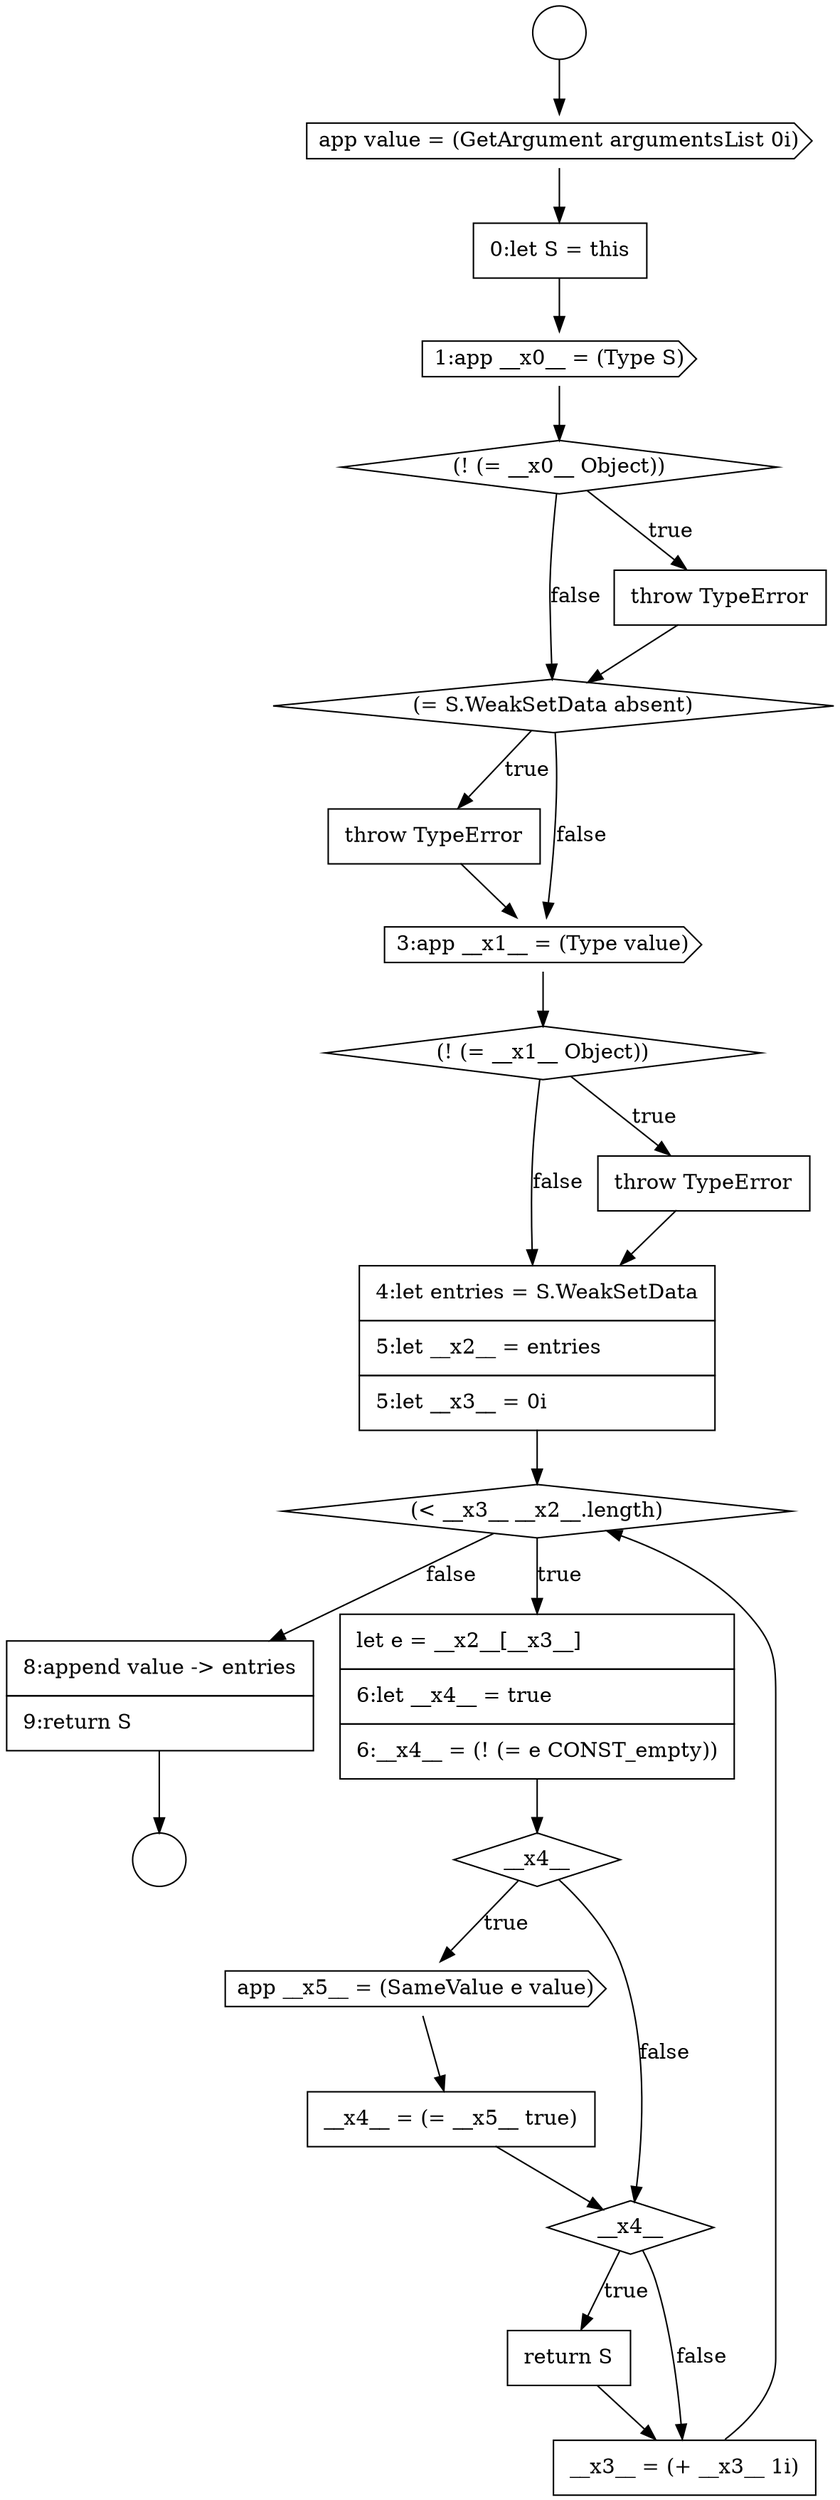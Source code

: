 digraph {
  node16039 [shape=diamond, label=<<font color="black">(= S.WeakSetData absent)</font>> color="black" fillcolor="white" style=filled]
  node16035 [shape=none, margin=0, label=<<font color="black">
    <table border="0" cellborder="1" cellspacing="0" cellpadding="10">
      <tr><td align="left">0:let S = this</td></tr>
    </table>
  </font>> color="black" fillcolor="white" style=filled]
  node16044 [shape=none, margin=0, label=<<font color="black">
    <table border="0" cellborder="1" cellspacing="0" cellpadding="10">
      <tr><td align="left">4:let entries = S.WeakSetData</td></tr>
      <tr><td align="left">5:let __x2__ = entries</td></tr>
      <tr><td align="left">5:let __x3__ = 0i</td></tr>
    </table>
  </font>> color="black" fillcolor="white" style=filled]
  node16040 [shape=none, margin=0, label=<<font color="black">
    <table border="0" cellborder="1" cellspacing="0" cellpadding="10">
      <tr><td align="left">throw TypeError</td></tr>
    </table>
  </font>> color="black" fillcolor="white" style=filled]
  node16036 [shape=cds, label=<<font color="black">1:app __x0__ = (Type S)</font>> color="black" fillcolor="white" style=filled]
  node16051 [shape=none, margin=0, label=<<font color="black">
    <table border="0" cellborder="1" cellspacing="0" cellpadding="10">
      <tr><td align="left">return S</td></tr>
    </table>
  </font>> color="black" fillcolor="white" style=filled]
  node16048 [shape=cds, label=<<font color="black">app __x5__ = (SameValue e value)</font>> color="black" fillcolor="white" style=filled]
  node16033 [shape=circle label=" " color="black" fillcolor="white" style=filled]
  node16043 [shape=none, margin=0, label=<<font color="black">
    <table border="0" cellborder="1" cellspacing="0" cellpadding="10">
      <tr><td align="left">throw TypeError</td></tr>
    </table>
  </font>> color="black" fillcolor="white" style=filled]
  node16037 [shape=diamond, label=<<font color="black">(! (= __x0__ Object))</font>> color="black" fillcolor="white" style=filled]
  node16032 [shape=circle label=" " color="black" fillcolor="white" style=filled]
  node16047 [shape=diamond, label=<<font color="black">__x4__</font>> color="black" fillcolor="white" style=filled]
  node16049 [shape=none, margin=0, label=<<font color="black">
    <table border="0" cellborder="1" cellspacing="0" cellpadding="10">
      <tr><td align="left">__x4__ = (= __x5__ true)</td></tr>
    </table>
  </font>> color="black" fillcolor="white" style=filled]
  node16034 [shape=cds, label=<<font color="black">app value = (GetArgument argumentsList 0i)</font>> color="black" fillcolor="white" style=filled]
  node16053 [shape=none, margin=0, label=<<font color="black">
    <table border="0" cellborder="1" cellspacing="0" cellpadding="10">
      <tr><td align="left">8:append value -&gt; entries</td></tr>
      <tr><td align="left">9:return S</td></tr>
    </table>
  </font>> color="black" fillcolor="white" style=filled]
  node16038 [shape=none, margin=0, label=<<font color="black">
    <table border="0" cellborder="1" cellspacing="0" cellpadding="10">
      <tr><td align="left">throw TypeError</td></tr>
    </table>
  </font>> color="black" fillcolor="white" style=filled]
  node16041 [shape=cds, label=<<font color="black">3:app __x1__ = (Type value)</font>> color="black" fillcolor="white" style=filled]
  node16046 [shape=none, margin=0, label=<<font color="black">
    <table border="0" cellborder="1" cellspacing="0" cellpadding="10">
      <tr><td align="left">let e = __x2__[__x3__]</td></tr>
      <tr><td align="left">6:let __x4__ = true</td></tr>
      <tr><td align="left">6:__x4__ = (! (= e CONST_empty))</td></tr>
    </table>
  </font>> color="black" fillcolor="white" style=filled]
  node16050 [shape=diamond, label=<<font color="black">__x4__</font>> color="black" fillcolor="white" style=filled]
  node16045 [shape=diamond, label=<<font color="black">(&lt; __x3__ __x2__.length)</font>> color="black" fillcolor="white" style=filled]
  node16052 [shape=none, margin=0, label=<<font color="black">
    <table border="0" cellborder="1" cellspacing="0" cellpadding="10">
      <tr><td align="left">__x3__ = (+ __x3__ 1i)</td></tr>
    </table>
  </font>> color="black" fillcolor="white" style=filled]
  node16042 [shape=diamond, label=<<font color="black">(! (= __x1__ Object))</font>> color="black" fillcolor="white" style=filled]
  node16053 -> node16033 [ color="black"]
  node16038 -> node16039 [ color="black"]
  node16044 -> node16045 [ color="black"]
  node16050 -> node16051 [label=<<font color="black">true</font>> color="black"]
  node16050 -> node16052 [label=<<font color="black">false</font>> color="black"]
  node16037 -> node16038 [label=<<font color="black">true</font>> color="black"]
  node16037 -> node16039 [label=<<font color="black">false</font>> color="black"]
  node16039 -> node16040 [label=<<font color="black">true</font>> color="black"]
  node16039 -> node16041 [label=<<font color="black">false</font>> color="black"]
  node16035 -> node16036 [ color="black"]
  node16047 -> node16048 [label=<<font color="black">true</font>> color="black"]
  node16047 -> node16050 [label=<<font color="black">false</font>> color="black"]
  node16040 -> node16041 [ color="black"]
  node16045 -> node16046 [label=<<font color="black">true</font>> color="black"]
  node16045 -> node16053 [label=<<font color="black">false</font>> color="black"]
  node16032 -> node16034 [ color="black"]
  node16043 -> node16044 [ color="black"]
  node16051 -> node16052 [ color="black"]
  node16034 -> node16035 [ color="black"]
  node16041 -> node16042 [ color="black"]
  node16036 -> node16037 [ color="black"]
  node16046 -> node16047 [ color="black"]
  node16042 -> node16043 [label=<<font color="black">true</font>> color="black"]
  node16042 -> node16044 [label=<<font color="black">false</font>> color="black"]
  node16052 -> node16045 [ color="black"]
  node16048 -> node16049 [ color="black"]
  node16049 -> node16050 [ color="black"]
}
